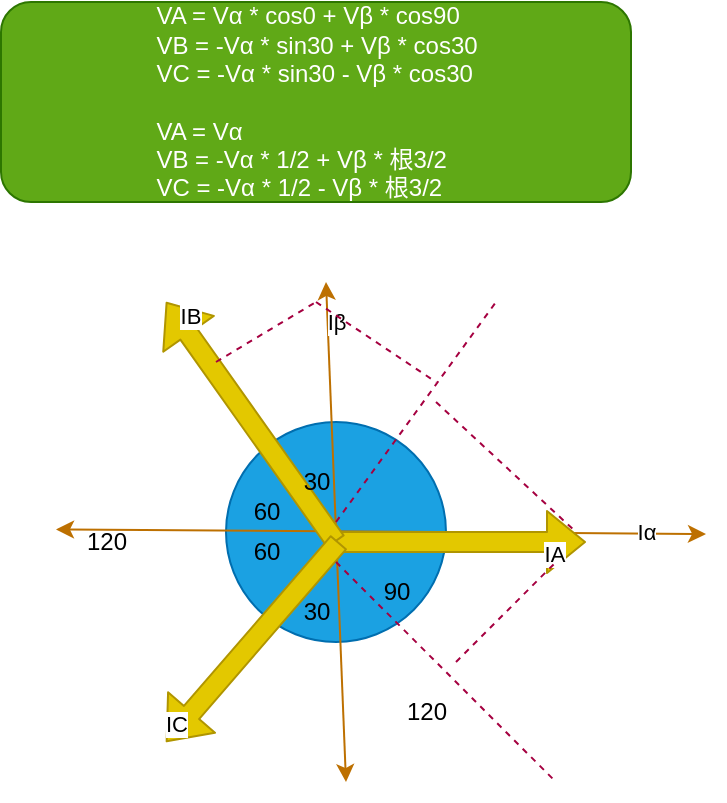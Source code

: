 <mxfile>
    <diagram id="Za7uF7a-Sg7u2oRBS_Nn" name="第 1 页">
        <mxGraphModel dx="1665" dy="664" grid="1" gridSize="10" guides="1" tooltips="1" connect="1" arrows="1" fold="1" page="1" pageScale="1" pageWidth="827" pageHeight="1169" math="0" shadow="0">
            <root>
                <mxCell id="0"/>
                <mxCell id="1" parent="0"/>
                <mxCell id="3" value="&lt;div style=&quot;text-align: left;&quot;&gt;&lt;span style=&quot;background-color: initial;&quot;&gt;VA = Vα * cos0 + Vβ * cos90&lt;/span&gt;&lt;/div&gt;&lt;div style=&quot;text-align: left;&quot;&gt;&lt;span style=&quot;background-color: initial;&quot;&gt;VB = -Vα * sin30 + Vβ * cos30&lt;/span&gt;&lt;/div&gt;&lt;div style=&quot;text-align: left;&quot;&gt;&lt;span style=&quot;background-color: initial;&quot;&gt;VC = -Vα * sin30 - Vβ * cos30&lt;/span&gt;&lt;/div&gt;&lt;div style=&quot;text-align: left;&quot;&gt;&lt;br&gt;&lt;/div&gt;&lt;div style=&quot;text-align: left;&quot;&gt;&lt;span style=&quot;background-color: initial;&quot;&gt;VA = Vα&lt;/span&gt;&lt;/div&gt;&lt;div style=&quot;text-align: left;&quot;&gt;&lt;span style=&quot;background-color: initial;&quot;&gt;VB = -Vα * 1/2 + Vβ * 根3/2&lt;/span&gt;&lt;/div&gt;&lt;div style=&quot;text-align: left;&quot;&gt;&lt;span style=&quot;background-color: initial;&quot;&gt;VC = -Vα * 1/2 - Vβ * 根3/2&lt;/span&gt;&lt;/div&gt;" style="rounded=1;whiteSpace=wrap;html=1;fillColor=#60a917;fontColor=#ffffff;strokeColor=#2D7600;" parent="1" vertex="1">
                    <mxGeometry x="-657.5" y="30" width="315" height="100" as="geometry"/>
                </mxCell>
                <mxCell id="4" value="" style="ellipse;whiteSpace=wrap;html=1;aspect=fixed;fillColor=#1ba1e2;fontColor=#ffffff;strokeColor=#006EAF;" vertex="1" parent="1">
                    <mxGeometry x="-545" y="240" width="110" height="110" as="geometry"/>
                </mxCell>
                <mxCell id="5" value="" style="endArrow=classic;startArrow=classic;html=1;fillColor=#f0a30a;strokeColor=#BD7000;" edge="1" parent="1">
                    <mxGeometry width="50" height="50" relative="1" as="geometry">
                        <mxPoint x="-630" y="293.69" as="sourcePoint"/>
                        <mxPoint x="-305" y="296" as="targetPoint"/>
                    </mxGeometry>
                </mxCell>
                <mxCell id="6" value="Iα" style="edgeLabel;html=1;align=center;verticalAlign=middle;resizable=0;points=[];" vertex="1" connectable="0" parent="5">
                    <mxGeometry x="0.96" y="3" relative="1" as="geometry">
                        <mxPoint x="-24" y="2" as="offset"/>
                    </mxGeometry>
                </mxCell>
                <mxCell id="7" value="" style="endArrow=classic;startArrow=classic;html=1;fillColor=#f0a30a;strokeColor=#BD7000;" edge="1" parent="1">
                    <mxGeometry width="50" height="50" relative="1" as="geometry">
                        <mxPoint x="-495" y="170" as="sourcePoint"/>
                        <mxPoint x="-485" y="420" as="targetPoint"/>
                    </mxGeometry>
                </mxCell>
                <mxCell id="8" value="Iβ" style="edgeLabel;html=1;align=center;verticalAlign=middle;resizable=0;points=[];" vertex="1" connectable="0" parent="7">
                    <mxGeometry x="-0.964" y="-2" relative="1" as="geometry">
                        <mxPoint x="7" y="15" as="offset"/>
                    </mxGeometry>
                </mxCell>
                <mxCell id="9" value="" style="shape=flexArrow;endArrow=classic;html=1;fillColor=#e3c800;strokeColor=#B09500;" edge="1" parent="1">
                    <mxGeometry width="50" height="50" relative="1" as="geometry">
                        <mxPoint x="-495" y="300" as="sourcePoint"/>
                        <mxPoint x="-365" y="300" as="targetPoint"/>
                    </mxGeometry>
                </mxCell>
                <mxCell id="10" value="IA" style="edgeLabel;html=1;align=center;verticalAlign=middle;resizable=0;points=[];" vertex="1" connectable="0" parent="9">
                    <mxGeometry x="0.757" y="-6" relative="1" as="geometry">
                        <mxPoint as="offset"/>
                    </mxGeometry>
                </mxCell>
                <mxCell id="11" value="" style="shape=flexArrow;endArrow=classic;html=1;fillColor=#e3c800;strokeColor=#B09500;" edge="1" parent="1">
                    <mxGeometry width="50" height="50" relative="1" as="geometry">
                        <mxPoint x="-490" y="300" as="sourcePoint"/>
                        <mxPoint x="-575" y="180" as="targetPoint"/>
                    </mxGeometry>
                </mxCell>
                <mxCell id="12" value="IB" style="edgeLabel;html=1;align=center;verticalAlign=middle;resizable=0;points=[];" vertex="1" connectable="0" parent="11">
                    <mxGeometry x="0.835" y="-6" relative="1" as="geometry">
                        <mxPoint as="offset"/>
                    </mxGeometry>
                </mxCell>
                <mxCell id="13" value="" style="shape=flexArrow;endArrow=classic;html=1;fillColor=#e3c800;strokeColor=#B09500;" edge="1" parent="1">
                    <mxGeometry width="50" height="50" relative="1" as="geometry">
                        <mxPoint x="-488.5" y="300" as="sourcePoint"/>
                        <mxPoint x="-575" y="400" as="targetPoint"/>
                    </mxGeometry>
                </mxCell>
                <mxCell id="14" value="IC" style="edgeLabel;html=1;align=center;verticalAlign=middle;resizable=0;points=[];" vertex="1" connectable="0" parent="13">
                    <mxGeometry x="0.845" y="-3" relative="1" as="geometry">
                        <mxPoint as="offset"/>
                    </mxGeometry>
                </mxCell>
                <mxCell id="17" value="30" style="text;html=1;align=center;verticalAlign=middle;resizable=0;points=[];autosize=1;strokeColor=none;fillColor=none;" vertex="1" parent="1">
                    <mxGeometry x="-520" y="255" width="40" height="30" as="geometry"/>
                </mxCell>
                <mxCell id="18" value="90" style="text;html=1;align=center;verticalAlign=middle;resizable=0;points=[];autosize=1;strokeColor=none;fillColor=none;" vertex="1" parent="1">
                    <mxGeometry x="-480" y="310" width="40" height="30" as="geometry"/>
                </mxCell>
                <mxCell id="19" value="60" style="text;html=1;align=center;verticalAlign=middle;resizable=0;points=[];autosize=1;strokeColor=none;fillColor=none;" vertex="1" parent="1">
                    <mxGeometry x="-545" y="270" width="40" height="30" as="geometry"/>
                </mxCell>
                <mxCell id="20" value="30" style="text;html=1;align=center;verticalAlign=middle;resizable=0;points=[];autosize=1;strokeColor=none;fillColor=none;" vertex="1" parent="1">
                    <mxGeometry x="-520" y="320" width="40" height="30" as="geometry"/>
                </mxCell>
                <mxCell id="21" value="60" style="text;html=1;align=center;verticalAlign=middle;resizable=0;points=[];autosize=1;strokeColor=none;fillColor=none;" vertex="1" parent="1">
                    <mxGeometry x="-545" y="290" width="40" height="30" as="geometry"/>
                </mxCell>
                <mxCell id="22" value="120" style="text;html=1;align=center;verticalAlign=middle;resizable=0;points=[];autosize=1;strokeColor=none;fillColor=none;" vertex="1" parent="1">
                    <mxGeometry x="-465" y="370" width="40" height="30" as="geometry"/>
                </mxCell>
                <mxCell id="23" value="120" style="text;html=1;align=center;verticalAlign=middle;resizable=0;points=[];autosize=1;strokeColor=none;fillColor=none;" vertex="1" parent="1">
                    <mxGeometry x="-625" y="285" width="40" height="30" as="geometry"/>
                </mxCell>
                <mxCell id="25" value="" style="endArrow=none;dashed=1;html=1;fillColor=#d80073;strokeColor=#A50040;" edge="1" parent="1">
                    <mxGeometry width="50" height="50" relative="1" as="geometry">
                        <mxPoint x="-550" y="210" as="sourcePoint"/>
                        <mxPoint x="-500" y="180" as="targetPoint"/>
                    </mxGeometry>
                </mxCell>
                <mxCell id="26" value="" style="endArrow=none;dashed=1;html=1;fillColor=#d80073;strokeColor=#A50040;" edge="1" parent="1">
                    <mxGeometry width="50" height="50" relative="1" as="geometry">
                        <mxPoint x="-490" y="310" as="sourcePoint"/>
                        <mxPoint x="-380" y="420" as="targetPoint"/>
                    </mxGeometry>
                </mxCell>
                <mxCell id="27" value="" style="endArrow=none;dashed=1;html=1;fillColor=#d80073;strokeColor=#A50040;" edge="1" parent="1">
                    <mxGeometry width="50" height="50" relative="1" as="geometry">
                        <mxPoint x="-430" y="360" as="sourcePoint"/>
                        <mxPoint x="-380" y="310" as="targetPoint"/>
                    </mxGeometry>
                </mxCell>
                <mxCell id="28" value="" style="endArrow=none;dashed=1;html=1;fillColor=#d80073;strokeColor=#A50040;" edge="1" parent="1">
                    <mxGeometry width="50" height="50" relative="1" as="geometry">
                        <mxPoint x="-490" y="290" as="sourcePoint"/>
                        <mxPoint x="-410" y="180" as="targetPoint"/>
                    </mxGeometry>
                </mxCell>
                <mxCell id="29" value="" style="endArrow=none;dashed=1;html=1;fillColor=#d80073;strokeColor=#A50040;" edge="1" parent="1">
                    <mxGeometry width="50" height="50" relative="1" as="geometry">
                        <mxPoint x="-500" y="180" as="sourcePoint"/>
                        <mxPoint x="-440" y="220" as="targetPoint"/>
                    </mxGeometry>
                </mxCell>
                <mxCell id="30" value="" style="endArrow=none;dashed=1;html=1;fillColor=#d80073;strokeColor=#A50040;" edge="1" parent="1">
                    <mxGeometry width="50" height="50" relative="1" as="geometry">
                        <mxPoint x="-440" y="230" as="sourcePoint"/>
                        <mxPoint x="-370" y="295" as="targetPoint"/>
                    </mxGeometry>
                </mxCell>
            </root>
        </mxGraphModel>
    </diagram>
</mxfile>